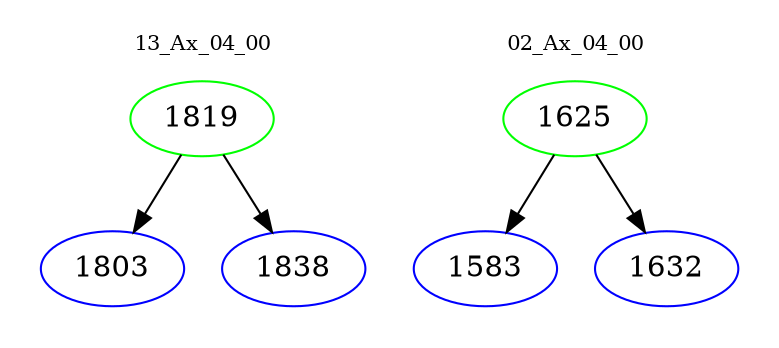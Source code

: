 digraph{
subgraph cluster_0 {
color = white
label = "13_Ax_04_00";
fontsize=10;
T0_1819 [label="1819", color="green"]
T0_1819 -> T0_1803 [color="black"]
T0_1803 [label="1803", color="blue"]
T0_1819 -> T0_1838 [color="black"]
T0_1838 [label="1838", color="blue"]
}
subgraph cluster_1 {
color = white
label = "02_Ax_04_00";
fontsize=10;
T1_1625 [label="1625", color="green"]
T1_1625 -> T1_1583 [color="black"]
T1_1583 [label="1583", color="blue"]
T1_1625 -> T1_1632 [color="black"]
T1_1632 [label="1632", color="blue"]
}
}
